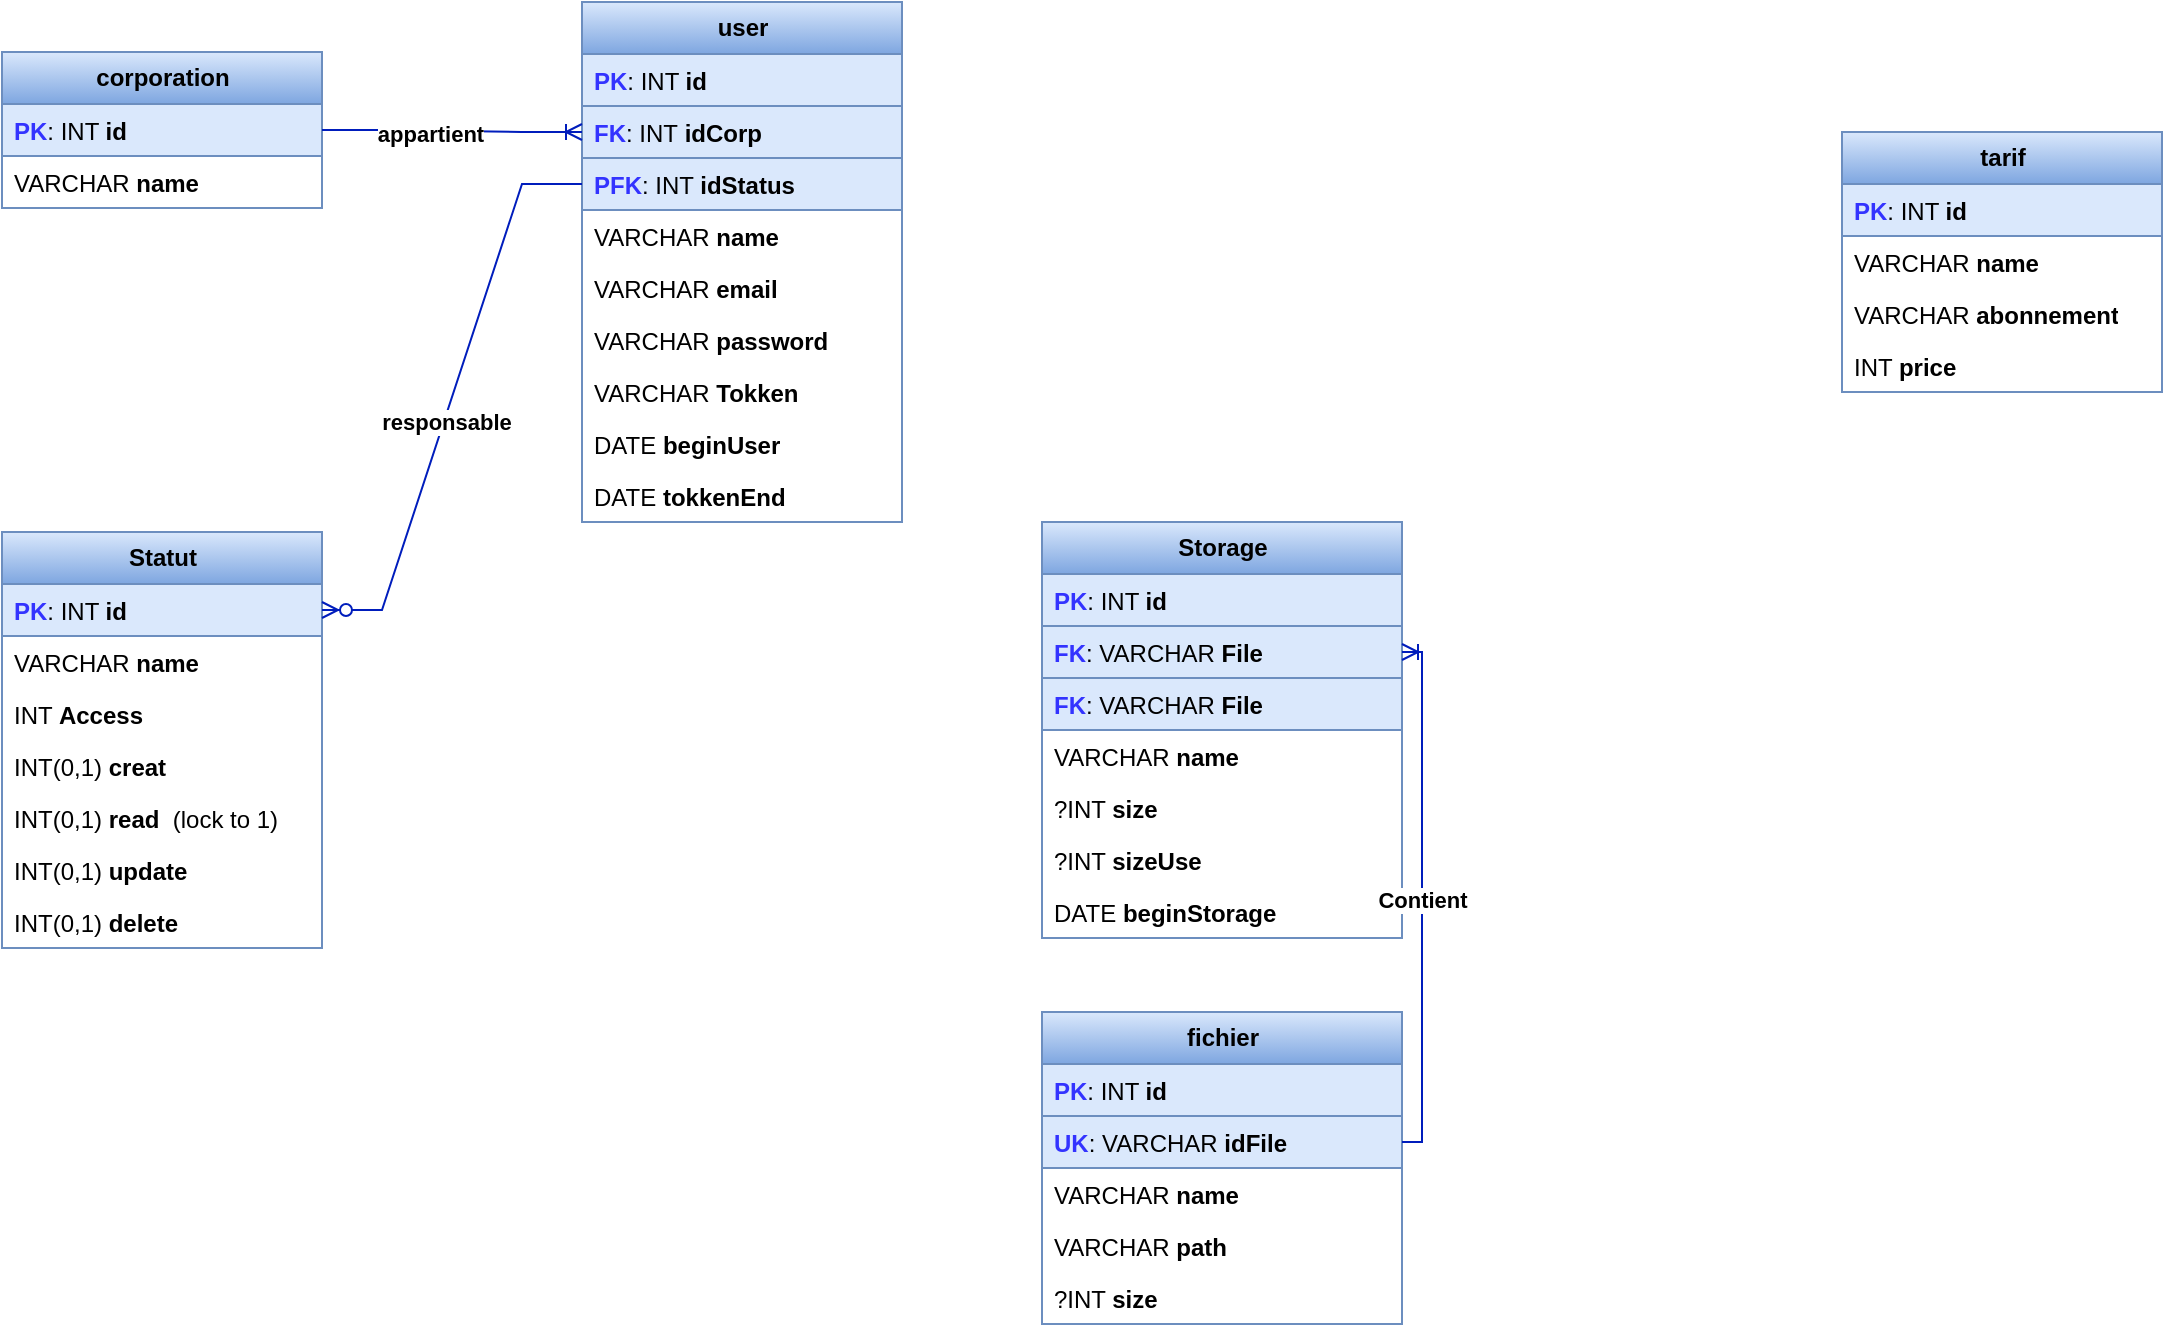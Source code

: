 <mxfile version="24.7.6">
  <diagram id="C5RBs43oDa-KdzZeNtuy" name="Page-1">
    <mxGraphModel dx="1434" dy="746" grid="1" gridSize="10" guides="1" tooltips="1" connect="1" arrows="1" fold="1" page="1" pageScale="1" pageWidth="1169" pageHeight="827" math="0" shadow="0">
      <root>
        <mxCell id="WIyWlLk6GJQsqaUBKTNV-0" />
        <mxCell id="WIyWlLk6GJQsqaUBKTNV-1" parent="WIyWlLk6GJQsqaUBKTNV-0" />
        <mxCell id="jUsBYwLIqbHVCt4yC-l_-19" value="user" style="swimlane;fontStyle=1;childLayout=stackLayout;horizontal=1;startSize=26;horizontalStack=0;resizeParent=1;resizeParentMax=0;resizeLast=0;collapsible=1;marginBottom=0;html=1;fillColor=#dae8fc;strokeColor=#6c8ebf;gradientColor=#7ea6e0;" parent="WIyWlLk6GJQsqaUBKTNV-1" vertex="1">
          <mxGeometry x="330" y="15" width="160" height="260" as="geometry" />
        </mxCell>
        <mxCell id="jUsBYwLIqbHVCt4yC-l_-20" value="&lt;b&gt;&lt;font color=&quot;#3333ff&quot;&gt;PK&lt;/font&gt;&lt;/b&gt;: INT &lt;b&gt;id&lt;/b&gt;" style="text;strokeColor=#6c8ebf;fillColor=#dae8fc;align=left;verticalAlign=top;spacingLeft=4;spacingRight=4;overflow=hidden;rotatable=0;points=[[0,0.5],[1,0.5]];portConstraint=eastwest;whiteSpace=wrap;html=1;" parent="jUsBYwLIqbHVCt4yC-l_-19" vertex="1">
          <mxGeometry y="26" width="160" height="26" as="geometry" />
        </mxCell>
        <mxCell id="jUsBYwLIqbHVCt4yC-l_-22" value="&lt;b&gt;&lt;font color=&quot;#3333ff&quot;&gt;FK&lt;/font&gt;&lt;/b&gt;: INT&amp;nbsp;&lt;b&gt;idCorp&amp;nbsp;&lt;/b&gt;" style="text;strokeColor=#6c8ebf;fillColor=#dae8fc;align=left;verticalAlign=top;spacingLeft=4;spacingRight=4;overflow=hidden;rotatable=0;points=[[0,0.5],[1,0.5]];portConstraint=eastwest;whiteSpace=wrap;html=1;" parent="jUsBYwLIqbHVCt4yC-l_-19" vertex="1">
          <mxGeometry y="52" width="160" height="26" as="geometry" />
        </mxCell>
        <mxCell id="jUsBYwLIqbHVCt4yC-l_-21" value="&lt;b&gt;&lt;font color=&quot;#3333ff&quot;&gt;PFK&lt;/font&gt;&lt;/b&gt;: INT &lt;b&gt;idStatus&lt;/b&gt;" style="text;strokeColor=#6c8ebf;fillColor=#dae8fc;align=left;verticalAlign=top;spacingLeft=4;spacingRight=4;overflow=hidden;rotatable=0;points=[[0,0.5],[1,0.5]];portConstraint=eastwest;whiteSpace=wrap;html=1;" parent="jUsBYwLIqbHVCt4yC-l_-19" vertex="1">
          <mxGeometry y="78" width="160" height="26" as="geometry" />
        </mxCell>
        <mxCell id="jUsBYwLIqbHVCt4yC-l_-23" value="VARCHAR&amp;nbsp;&lt;b&gt;name&lt;/b&gt;" style="text;strokeColor=none;fillColor=none;align=left;verticalAlign=top;spacingLeft=4;spacingRight=4;overflow=hidden;rotatable=0;points=[[0,0.5],[1,0.5]];portConstraint=eastwest;whiteSpace=wrap;html=1;" parent="jUsBYwLIqbHVCt4yC-l_-19" vertex="1">
          <mxGeometry y="104" width="160" height="26" as="geometry" />
        </mxCell>
        <mxCell id="jUsBYwLIqbHVCt4yC-l_-24" value="VARCHAR &lt;b&gt;email&lt;/b&gt;" style="text;strokeColor=none;fillColor=none;align=left;verticalAlign=top;spacingLeft=4;spacingRight=4;overflow=hidden;rotatable=0;points=[[0,0.5],[1,0.5]];portConstraint=eastwest;whiteSpace=wrap;html=1;" parent="jUsBYwLIqbHVCt4yC-l_-19" vertex="1">
          <mxGeometry y="130" width="160" height="26" as="geometry" />
        </mxCell>
        <mxCell id="jUsBYwLIqbHVCt4yC-l_-26" value="VARCHAR &lt;b&gt;password&lt;/b&gt;" style="text;strokeColor=none;fillColor=none;align=left;verticalAlign=top;spacingLeft=4;spacingRight=4;overflow=hidden;rotatable=0;points=[[0,0.5],[1,0.5]];portConstraint=eastwest;whiteSpace=wrap;html=1;" parent="jUsBYwLIqbHVCt4yC-l_-19" vertex="1">
          <mxGeometry y="156" width="160" height="26" as="geometry" />
        </mxCell>
        <mxCell id="jUsBYwLIqbHVCt4yC-l_-25" value="VARCHAR &lt;b&gt;Tokken&amp;nbsp;&lt;/b&gt;" style="text;strokeColor=none;fillColor=none;align=left;verticalAlign=top;spacingLeft=4;spacingRight=4;overflow=hidden;rotatable=0;points=[[0,0.5],[1,0.5]];portConstraint=eastwest;whiteSpace=wrap;html=1;" parent="jUsBYwLIqbHVCt4yC-l_-19" vertex="1">
          <mxGeometry y="182" width="160" height="26" as="geometry" />
        </mxCell>
        <mxCell id="jUsBYwLIqbHVCt4yC-l_-27" value="DATE &lt;b&gt;beginUser&lt;/b&gt;" style="text;strokeColor=none;fillColor=none;align=left;verticalAlign=top;spacingLeft=4;spacingRight=4;overflow=hidden;rotatable=0;points=[[0,0.5],[1,0.5]];portConstraint=eastwest;whiteSpace=wrap;html=1;" parent="jUsBYwLIqbHVCt4yC-l_-19" vertex="1">
          <mxGeometry y="208" width="160" height="26" as="geometry" />
        </mxCell>
        <mxCell id="jUsBYwLIqbHVCt4yC-l_-28" value="DATE &lt;b&gt;tokkenEnd&lt;/b&gt;" style="text;strokeColor=none;fillColor=none;align=left;verticalAlign=top;spacingLeft=4;spacingRight=4;overflow=hidden;rotatable=0;points=[[0,0.5],[1,0.5]];portConstraint=eastwest;whiteSpace=wrap;html=1;" parent="jUsBYwLIqbHVCt4yC-l_-19" vertex="1">
          <mxGeometry y="234" width="160" height="26" as="geometry" />
        </mxCell>
        <mxCell id="jUsBYwLIqbHVCt4yC-l_-29" value="corporation" style="swimlane;fontStyle=1;childLayout=stackLayout;horizontal=1;startSize=26;fillColor=#dae8fc;horizontalStack=0;resizeParent=1;resizeParentMax=0;resizeLast=0;collapsible=1;marginBottom=0;html=1;gradientColor=#7ea6e0;strokeColor=#6c8ebf;labelBackgroundColor=none;labelBorderColor=none;textShadow=0;" parent="WIyWlLk6GJQsqaUBKTNV-1" vertex="1">
          <mxGeometry x="40" y="40" width="160" height="78" as="geometry" />
        </mxCell>
        <mxCell id="jUsBYwLIqbHVCt4yC-l_-30" value="&lt;b&gt;&lt;font color=&quot;#3333ff&quot;&gt;PK&lt;/font&gt;&lt;/b&gt;: INT &lt;b&gt;id&lt;/b&gt;" style="text;strokeColor=#6c8ebf;fillColor=#dae8fc;align=left;verticalAlign=top;spacingLeft=4;spacingRight=4;overflow=hidden;rotatable=0;points=[[0,0.5],[1,0.5]];portConstraint=eastwest;whiteSpace=wrap;html=1;" parent="jUsBYwLIqbHVCt4yC-l_-29" vertex="1">
          <mxGeometry y="26" width="160" height="26" as="geometry" />
        </mxCell>
        <mxCell id="jUsBYwLIqbHVCt4yC-l_-33" value="VARCHAR&amp;nbsp;&lt;b&gt;name&lt;/b&gt;" style="text;strokeColor=none;fillColor=none;align=left;verticalAlign=top;spacingLeft=4;spacingRight=4;overflow=hidden;rotatable=0;points=[[0,0.5],[1,0.5]];portConstraint=eastwest;whiteSpace=wrap;html=1;" parent="jUsBYwLIqbHVCt4yC-l_-29" vertex="1">
          <mxGeometry y="52" width="160" height="26" as="geometry" />
        </mxCell>
        <mxCell id="jUsBYwLIqbHVCt4yC-l_-39" value="Statut" style="swimlane;fontStyle=1;childLayout=stackLayout;horizontal=1;startSize=26;fillColor=#dae8fc;horizontalStack=0;resizeParent=1;resizeParentMax=0;resizeLast=0;collapsible=1;marginBottom=0;html=1;gradientColor=#7ea6e0;strokeColor=#6c8ebf;" parent="WIyWlLk6GJQsqaUBKTNV-1" vertex="1">
          <mxGeometry x="40" y="280" width="160" height="208" as="geometry" />
        </mxCell>
        <mxCell id="jUsBYwLIqbHVCt4yC-l_-40" value="&lt;b&gt;&lt;font color=&quot;#3333ff&quot;&gt;PK&lt;/font&gt;&lt;/b&gt;: INT &lt;b&gt;id&lt;/b&gt;" style="text;strokeColor=#6c8ebf;fillColor=#dae8fc;align=left;verticalAlign=top;spacingLeft=4;spacingRight=4;overflow=hidden;rotatable=0;points=[[0,0.5],[1,0.5]];portConstraint=eastwest;whiteSpace=wrap;html=1;" parent="jUsBYwLIqbHVCt4yC-l_-39" vertex="1">
          <mxGeometry y="26" width="160" height="26" as="geometry" />
        </mxCell>
        <mxCell id="jUsBYwLIqbHVCt4yC-l_-41" value="VARCHAR&amp;nbsp;&lt;b&gt;name&lt;/b&gt;" style="text;strokeColor=none;fillColor=none;align=left;verticalAlign=top;spacingLeft=4;spacingRight=4;overflow=hidden;rotatable=0;points=[[0,0.5],[1,0.5]];portConstraint=eastwest;whiteSpace=wrap;html=1;" parent="jUsBYwLIqbHVCt4yC-l_-39" vertex="1">
          <mxGeometry y="52" width="160" height="26" as="geometry" />
        </mxCell>
        <mxCell id="wmvPWUq8RUSKI9edU3eR-12" value="INT &lt;b&gt;Access&lt;/b&gt;" style="text;strokeColor=none;fillColor=none;align=left;verticalAlign=top;spacingLeft=4;spacingRight=4;overflow=hidden;rotatable=0;points=[[0,0.5],[1,0.5]];portConstraint=eastwest;whiteSpace=wrap;html=1;" vertex="1" parent="jUsBYwLIqbHVCt4yC-l_-39">
          <mxGeometry y="78" width="160" height="26" as="geometry" />
        </mxCell>
        <mxCell id="wmvPWUq8RUSKI9edU3eR-20" value="INT(0,1) &lt;b&gt;creat&lt;/b&gt;" style="text;strokeColor=none;fillColor=none;align=left;verticalAlign=top;spacingLeft=4;spacingRight=4;overflow=hidden;rotatable=0;points=[[0,0.5],[1,0.5]];portConstraint=eastwest;whiteSpace=wrap;html=1;" vertex="1" parent="jUsBYwLIqbHVCt4yC-l_-39">
          <mxGeometry y="104" width="160" height="26" as="geometry" />
        </mxCell>
        <mxCell id="wmvPWUq8RUSKI9edU3eR-28" value="INT(0,1)&amp;nbsp;&lt;b&gt;read&amp;nbsp; &lt;/b&gt;(lock to 1)" style="text;strokeColor=none;fillColor=none;align=left;verticalAlign=top;spacingLeft=4;spacingRight=4;overflow=hidden;rotatable=0;points=[[0,0.5],[1,0.5]];portConstraint=eastwest;whiteSpace=wrap;html=1;" vertex="1" parent="jUsBYwLIqbHVCt4yC-l_-39">
          <mxGeometry y="130" width="160" height="26" as="geometry" />
        </mxCell>
        <mxCell id="wmvPWUq8RUSKI9edU3eR-26" value="INT(0,1)&amp;nbsp;&lt;b&gt;update&lt;/b&gt;" style="text;strokeColor=none;fillColor=none;align=left;verticalAlign=top;spacingLeft=4;spacingRight=4;overflow=hidden;rotatable=0;points=[[0,0.5],[1,0.5]];portConstraint=eastwest;whiteSpace=wrap;html=1;" vertex="1" parent="jUsBYwLIqbHVCt4yC-l_-39">
          <mxGeometry y="156" width="160" height="26" as="geometry" />
        </mxCell>
        <mxCell id="wmvPWUq8RUSKI9edU3eR-27" value="INT(0,1)&amp;nbsp;&lt;b&gt;delete&lt;/b&gt;" style="text;strokeColor=none;fillColor=none;align=left;verticalAlign=top;spacingLeft=4;spacingRight=4;overflow=hidden;rotatable=0;points=[[0,0.5],[1,0.5]];portConstraint=eastwest;whiteSpace=wrap;html=1;" vertex="1" parent="jUsBYwLIqbHVCt4yC-l_-39">
          <mxGeometry y="182" width="160" height="26" as="geometry" />
        </mxCell>
        <mxCell id="jUsBYwLIqbHVCt4yC-l_-45" value="tarif" style="swimlane;fontStyle=1;childLayout=stackLayout;horizontal=1;startSize=26;fillColor=#dae8fc;horizontalStack=0;resizeParent=1;resizeParentMax=0;resizeLast=0;collapsible=1;marginBottom=0;html=1;gradientColor=#7ea6e0;strokeColor=#6c8ebf;" parent="WIyWlLk6GJQsqaUBKTNV-1" vertex="1">
          <mxGeometry x="960" y="80" width="160" height="130" as="geometry" />
        </mxCell>
        <mxCell id="jUsBYwLIqbHVCt4yC-l_-46" value="&lt;b&gt;&lt;font color=&quot;#3333ff&quot;&gt;PK&lt;/font&gt;&lt;/b&gt;: INT &lt;b&gt;id&lt;/b&gt;" style="text;strokeColor=#6c8ebf;fillColor=#dae8fc;align=left;verticalAlign=top;spacingLeft=4;spacingRight=4;overflow=hidden;rotatable=0;points=[[0,0.5],[1,0.5]];portConstraint=eastwest;whiteSpace=wrap;html=1;" parent="jUsBYwLIqbHVCt4yC-l_-45" vertex="1">
          <mxGeometry y="26" width="160" height="26" as="geometry" />
        </mxCell>
        <mxCell id="jUsBYwLIqbHVCt4yC-l_-47" value="VARCHAR&amp;nbsp;&lt;b&gt;name&lt;/b&gt;" style="text;strokeColor=none;fillColor=none;align=left;verticalAlign=top;spacingLeft=4;spacingRight=4;overflow=hidden;rotatable=0;points=[[0,0.5],[1,0.5]];portConstraint=eastwest;whiteSpace=wrap;html=1;" parent="jUsBYwLIqbHVCt4yC-l_-45" vertex="1">
          <mxGeometry y="52" width="160" height="26" as="geometry" />
        </mxCell>
        <mxCell id="wmvPWUq8RUSKI9edU3eR-6" value="VARCHAR&amp;nbsp;&lt;span style=&quot;text-align: center; text-wrap: nowrap;&quot;&gt;&lt;b&gt;abonnement&lt;/b&gt;&lt;/span&gt;" style="text;strokeColor=none;fillColor=none;align=left;verticalAlign=top;spacingLeft=4;spacingRight=4;overflow=hidden;rotatable=0;points=[[0,0.5],[1,0.5]];portConstraint=eastwest;whiteSpace=wrap;html=1;" vertex="1" parent="jUsBYwLIqbHVCt4yC-l_-45">
          <mxGeometry y="78" width="160" height="26" as="geometry" />
        </mxCell>
        <mxCell id="cTca6WcIfXL_CAJT0KR--2" value="INT &lt;b&gt;price&lt;/b&gt;" style="text;strokeColor=none;fillColor=none;align=left;verticalAlign=top;spacingLeft=4;spacingRight=4;overflow=hidden;rotatable=0;points=[[0,0.5],[1,0.5]];portConstraint=eastwest;whiteSpace=wrap;html=1;" parent="jUsBYwLIqbHVCt4yC-l_-45" vertex="1">
          <mxGeometry y="104" width="160" height="26" as="geometry" />
        </mxCell>
        <mxCell id="jUsBYwLIqbHVCt4yC-l_-48" value="Storage" style="swimlane;fontStyle=1;childLayout=stackLayout;horizontal=1;startSize=26;fillColor=#dae8fc;horizontalStack=0;resizeParent=1;resizeParentMax=0;resizeLast=0;collapsible=1;marginBottom=0;html=1;gradientColor=#7ea6e0;strokeColor=#6c8ebf;" parent="WIyWlLk6GJQsqaUBKTNV-1" vertex="1">
          <mxGeometry x="560" y="275" width="180" height="208" as="geometry" />
        </mxCell>
        <mxCell id="jUsBYwLIqbHVCt4yC-l_-49" value="&lt;b style=&quot;&quot;&gt;&lt;font color=&quot;#3333ff&quot;&gt;PK&lt;/font&gt;&lt;/b&gt;: INT &lt;b&gt;id&lt;/b&gt;" style="text;strokeColor=#6c8ebf;fillColor=#dae8fc;align=left;verticalAlign=top;spacingLeft=4;spacingRight=4;overflow=hidden;rotatable=0;points=[[0,0.5],[1,0.5]];portConstraint=eastwest;whiteSpace=wrap;html=1;" parent="jUsBYwLIqbHVCt4yC-l_-48" vertex="1">
          <mxGeometry y="26" width="180" height="26" as="geometry" />
        </mxCell>
        <mxCell id="wmvPWUq8RUSKI9edU3eR-1" value="&lt;b style=&quot;&quot;&gt;&lt;font style=&quot;&quot; color=&quot;#3333ff&quot;&gt;FK&lt;/font&gt;&lt;/b&gt;: VARCHAR&amp;nbsp;&lt;b&gt;File&lt;/b&gt;" style="text;strokeColor=#6c8ebf;fillColor=#dae8fc;align=left;verticalAlign=top;spacingLeft=4;spacingRight=4;overflow=hidden;rotatable=0;points=[[0,0.5],[1,0.5]];portConstraint=eastwest;whiteSpace=wrap;html=1;" vertex="1" parent="jUsBYwLIqbHVCt4yC-l_-48">
          <mxGeometry y="52" width="180" height="26" as="geometry" />
        </mxCell>
        <mxCell id="wmvPWUq8RUSKI9edU3eR-7" value="&lt;b style=&quot;&quot;&gt;&lt;font color=&quot;#3333ff&quot;&gt;FK&lt;/font&gt;&lt;/b&gt;: VARCHAR&amp;nbsp;&lt;b&gt;File&lt;/b&gt;" style="text;strokeColor=#6c8ebf;fillColor=#dae8fc;align=left;verticalAlign=top;spacingLeft=4;spacingRight=4;overflow=hidden;rotatable=0;points=[[0,0.5],[1,0.5]];portConstraint=eastwest;whiteSpace=wrap;html=1;" vertex="1" parent="jUsBYwLIqbHVCt4yC-l_-48">
          <mxGeometry y="78" width="180" height="26" as="geometry" />
        </mxCell>
        <mxCell id="jUsBYwLIqbHVCt4yC-l_-50" value="VARCHAR&amp;nbsp;&lt;b&gt;name&lt;/b&gt;" style="text;strokeColor=none;fillColor=none;align=left;verticalAlign=top;spacingLeft=4;spacingRight=4;overflow=hidden;rotatable=0;points=[[0,0.5],[1,0.5]];portConstraint=eastwest;whiteSpace=wrap;html=1;" parent="jUsBYwLIqbHVCt4yC-l_-48" vertex="1">
          <mxGeometry y="104" width="180" height="26" as="geometry" />
        </mxCell>
        <mxCell id="cTca6WcIfXL_CAJT0KR--1" value="?INT &lt;b&gt;size&lt;/b&gt;" style="text;strokeColor=none;fillColor=none;align=left;verticalAlign=top;spacingLeft=4;spacingRight=4;overflow=hidden;rotatable=0;points=[[0,0.5],[1,0.5]];portConstraint=eastwest;whiteSpace=wrap;html=1;" parent="jUsBYwLIqbHVCt4yC-l_-48" vertex="1">
          <mxGeometry y="130" width="180" height="26" as="geometry" />
        </mxCell>
        <mxCell id="wmvPWUq8RUSKI9edU3eR-8" value="?INT &lt;b&gt;sizeUse&lt;/b&gt;" style="text;strokeColor=none;fillColor=none;align=left;verticalAlign=top;spacingLeft=4;spacingRight=4;overflow=hidden;rotatable=0;points=[[0,0.5],[1,0.5]];portConstraint=eastwest;whiteSpace=wrap;html=1;" vertex="1" parent="jUsBYwLIqbHVCt4yC-l_-48">
          <mxGeometry y="156" width="180" height="26" as="geometry" />
        </mxCell>
        <mxCell id="wmvPWUq8RUSKI9edU3eR-23" value="DATE &lt;b&gt;beginStorage&lt;/b&gt;" style="text;strokeColor=none;fillColor=none;align=left;verticalAlign=top;spacingLeft=4;spacingRight=4;overflow=hidden;rotatable=0;points=[[0,0.5],[1,0.5]];portConstraint=eastwest;whiteSpace=wrap;html=1;" vertex="1" parent="jUsBYwLIqbHVCt4yC-l_-48">
          <mxGeometry y="182" width="180" height="26" as="geometry" />
        </mxCell>
        <mxCell id="jUsBYwLIqbHVCt4yC-l_-51" value="fichier" style="swimlane;fontStyle=1;childLayout=stackLayout;horizontal=1;startSize=26;fillColor=#dae8fc;horizontalStack=0;resizeParent=1;resizeParentMax=0;resizeLast=0;collapsible=1;marginBottom=0;html=1;gradientColor=#7ea6e0;strokeColor=#6c8ebf;" parent="WIyWlLk6GJQsqaUBKTNV-1" vertex="1">
          <mxGeometry x="560" y="520" width="180" height="156" as="geometry" />
        </mxCell>
        <mxCell id="jUsBYwLIqbHVCt4yC-l_-52" value="&lt;b&gt;&lt;font color=&quot;#3333ff&quot;&gt;PK&lt;/font&gt;&lt;/b&gt;: INT &lt;b&gt;id&lt;/b&gt;" style="text;strokeColor=#6c8ebf;fillColor=#dae8fc;align=left;verticalAlign=top;spacingLeft=4;spacingRight=4;overflow=hidden;rotatable=0;points=[[0,0.5],[1,0.5]];portConstraint=eastwest;whiteSpace=wrap;html=1;" parent="jUsBYwLIqbHVCt4yC-l_-51" vertex="1">
          <mxGeometry y="26" width="180" height="26" as="geometry" />
        </mxCell>
        <mxCell id="wmvPWUq8RUSKI9edU3eR-4" value="&lt;b&gt;&lt;font color=&quot;#3333ff&quot;&gt;UK&lt;/font&gt;&lt;/b&gt;:&lt;b&gt;&amp;nbsp;&lt;/b&gt;VARCHAR &lt;b&gt;idFile&lt;/b&gt;" style="text;strokeColor=#6c8ebf;fillColor=#dae8fc;align=left;verticalAlign=top;spacingLeft=4;spacingRight=4;overflow=hidden;rotatable=0;points=[[0,0.5],[1,0.5]];portConstraint=eastwest;whiteSpace=wrap;html=1;" vertex="1" parent="jUsBYwLIqbHVCt4yC-l_-51">
          <mxGeometry y="52" width="180" height="26" as="geometry" />
        </mxCell>
        <mxCell id="jUsBYwLIqbHVCt4yC-l_-53" value="VARCHAR&amp;nbsp;&lt;b&gt;name&lt;/b&gt;" style="text;strokeColor=none;fillColor=none;align=left;verticalAlign=top;spacingLeft=4;spacingRight=4;overflow=hidden;rotatable=0;points=[[0,0.5],[1,0.5]];portConstraint=eastwest;whiteSpace=wrap;html=1;" parent="jUsBYwLIqbHVCt4yC-l_-51" vertex="1">
          <mxGeometry y="78" width="180" height="26" as="geometry" />
        </mxCell>
        <mxCell id="jUsBYwLIqbHVCt4yC-l_-54" value="VARCHAR &lt;b&gt;path&lt;/b&gt;" style="text;strokeColor=none;fillColor=none;align=left;verticalAlign=top;spacingLeft=4;spacingRight=4;overflow=hidden;rotatable=0;points=[[0,0.5],[1,0.5]];portConstraint=eastwest;whiteSpace=wrap;html=1;" parent="jUsBYwLIqbHVCt4yC-l_-51" vertex="1">
          <mxGeometry y="104" width="180" height="26" as="geometry" />
        </mxCell>
        <mxCell id="cTca6WcIfXL_CAJT0KR--0" value="?INT &lt;b&gt;size&lt;/b&gt;" style="text;strokeColor=none;fillColor=none;align=left;verticalAlign=top;spacingLeft=4;spacingRight=4;overflow=hidden;rotatable=0;points=[[0,0.5],[1,0.5]];portConstraint=eastwest;whiteSpace=wrap;html=1;" parent="jUsBYwLIqbHVCt4yC-l_-51" vertex="1">
          <mxGeometry y="130" width="180" height="26" as="geometry" />
        </mxCell>
        <mxCell id="wmvPWUq8RUSKI9edU3eR-3" value="" style="edgeStyle=orthogonalEdgeStyle;fontSize=12;html=1;endArrow=ERoneToMany;rounded=0;exitX=1;exitY=0.5;exitDx=0;exitDy=0;entryX=1;entryY=0.5;entryDx=0;entryDy=0;fillColor=#0050ef;strokeColor=#001DBC;" edge="1" parent="WIyWlLk6GJQsqaUBKTNV-1" source="wmvPWUq8RUSKI9edU3eR-4" target="wmvPWUq8RUSKI9edU3eR-1">
          <mxGeometry width="100" height="100" relative="1" as="geometry">
            <mxPoint x="840" y="350" as="sourcePoint" />
            <mxPoint x="860" y="218" as="targetPoint" />
          </mxGeometry>
        </mxCell>
        <mxCell id="wmvPWUq8RUSKI9edU3eR-5" value="Contient" style="edgeLabel;html=1;align=center;verticalAlign=middle;resizable=0;points=[];fontStyle=1" vertex="1" connectable="0" parent="wmvPWUq8RUSKI9edU3eR-3">
          <mxGeometry x="-0.008" relative="1" as="geometry">
            <mxPoint as="offset" />
          </mxGeometry>
        </mxCell>
        <mxCell id="wmvPWUq8RUSKI9edU3eR-13" value="" style="edgeStyle=entityRelationEdgeStyle;fontSize=12;html=1;endArrow=ERoneToMany;rounded=0;entryX=0;entryY=0.5;entryDx=0;entryDy=0;fillColor=#0050ef;strokeColor=#001DBC;exitX=1;exitY=0.5;exitDx=0;exitDy=0;" edge="1" parent="WIyWlLk6GJQsqaUBKTNV-1" source="jUsBYwLIqbHVCt4yC-l_-30" target="jUsBYwLIqbHVCt4yC-l_-22">
          <mxGeometry width="100" height="100" relative="1" as="geometry">
            <mxPoint x="200" y="120" as="sourcePoint" />
            <mxPoint x="460" y="230" as="targetPoint" />
          </mxGeometry>
        </mxCell>
        <mxCell id="wmvPWUq8RUSKI9edU3eR-17" value="appartient" style="edgeLabel;html=1;align=center;verticalAlign=middle;resizable=0;points=[];fontStyle=1" vertex="1" connectable="0" parent="wmvPWUq8RUSKI9edU3eR-13">
          <mxGeometry x="-0.171" y="-1" relative="1" as="geometry">
            <mxPoint as="offset" />
          </mxGeometry>
        </mxCell>
        <mxCell id="wmvPWUq8RUSKI9edU3eR-15" value="" style="edgeStyle=entityRelationEdgeStyle;fontSize=12;html=1;endArrow=ERzeroToMany;endFill=1;rounded=0;fillColor=#0050ef;strokeColor=#001DBC;exitX=0;exitY=0.5;exitDx=0;exitDy=0;entryX=1;entryY=0.5;entryDx=0;entryDy=0;" edge="1" parent="WIyWlLk6GJQsqaUBKTNV-1" source="jUsBYwLIqbHVCt4yC-l_-21" target="jUsBYwLIqbHVCt4yC-l_-40">
          <mxGeometry width="100" height="100" relative="1" as="geometry">
            <mxPoint x="360" y="330" as="sourcePoint" />
            <mxPoint x="310" y="330" as="targetPoint" />
          </mxGeometry>
        </mxCell>
        <mxCell id="wmvPWUq8RUSKI9edU3eR-16" value="responsable" style="edgeLabel;html=1;align=center;verticalAlign=middle;resizable=0;points=[];fontStyle=1" vertex="1" connectable="0" parent="wmvPWUq8RUSKI9edU3eR-15">
          <mxGeometry x="0.086" y="1" relative="1" as="geometry">
            <mxPoint as="offset" />
          </mxGeometry>
        </mxCell>
      </root>
    </mxGraphModel>
  </diagram>
</mxfile>
